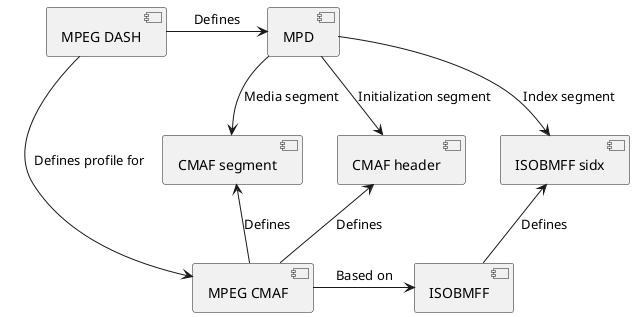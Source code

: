 @startuml

[MPD]

[MPD] <-left- [MPEG DASH] : Defines

[MPD] --> [CMAF header] : Initialization segment
[MPD] --> [CMAF segment] : Media segment
[MPD] --> [ISOBMFF sidx] : Index segment

[MPEG CMAF] -up-> [CMAF header] : Defines
[MPEG CMAF] -up-> [CMAF segment] : Defines
[ISOBMFF] -up-> [ISOBMFF sidx] : Defines
[MPEG CMAF] -> [ISOBMFF] : Based on

[MPEG DASH] -down-> [MPEG CMAF] : Defines profile for

@enduml